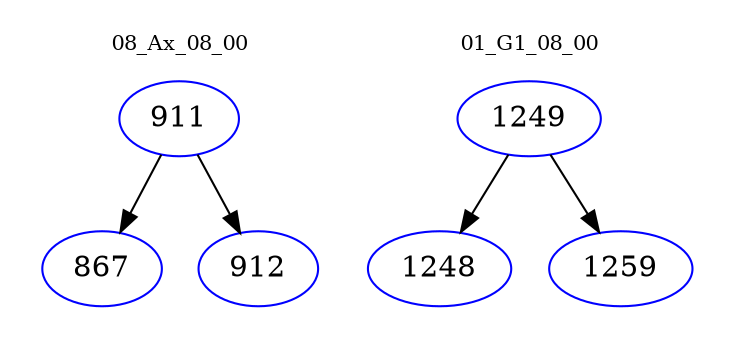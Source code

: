 digraph{
subgraph cluster_0 {
color = white
label = "08_Ax_08_00";
fontsize=10;
T0_911 [label="911", color="blue"]
T0_911 -> T0_867 [color="black"]
T0_867 [label="867", color="blue"]
T0_911 -> T0_912 [color="black"]
T0_912 [label="912", color="blue"]
}
subgraph cluster_1 {
color = white
label = "01_G1_08_00";
fontsize=10;
T1_1249 [label="1249", color="blue"]
T1_1249 -> T1_1248 [color="black"]
T1_1248 [label="1248", color="blue"]
T1_1249 -> T1_1259 [color="black"]
T1_1259 [label="1259", color="blue"]
}
}
